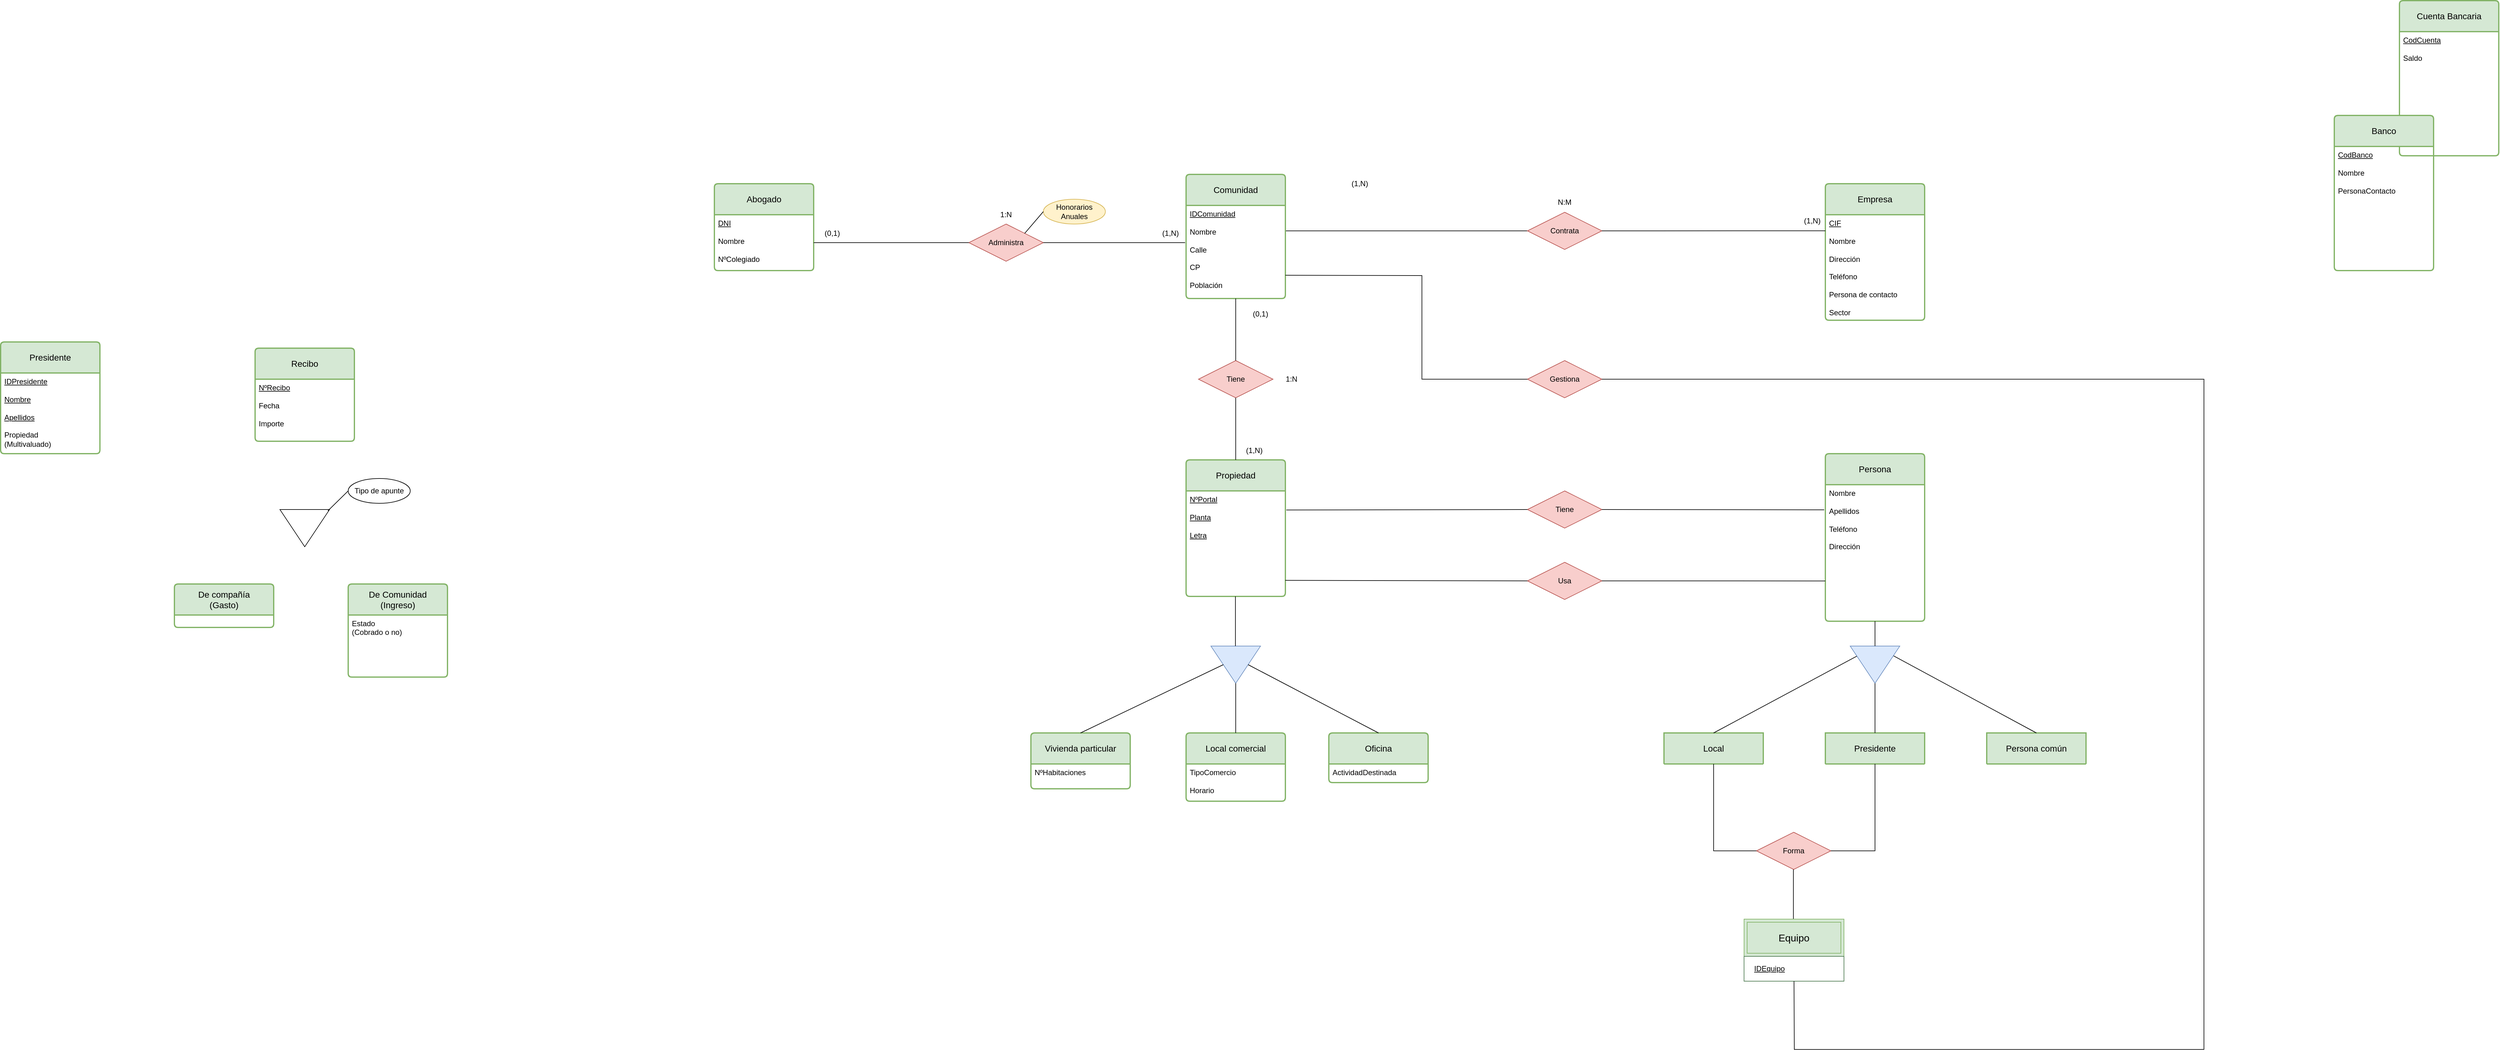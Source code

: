 <mxfile version="22.1.21" type="device">
  <diagram id="R2lEEEUBdFMjLlhIrx00" name="Page-1">
    <mxGraphModel dx="4090" dy="2400" grid="1" gridSize="10" guides="1" tooltips="1" connect="1" arrows="1" fold="1" page="1" pageScale="1" pageWidth="850" pageHeight="1100" math="0" shadow="0" extFonts="Permanent Marker^https://fonts.googleapis.com/css?family=Permanent+Marker">
      <root>
        <mxCell id="0" />
        <mxCell id="1" parent="0" />
        <mxCell id="xh92ISO5HCk_JloRSpn9-1" value="Abogado" style="swimlane;childLayout=stackLayout;horizontal=1;startSize=50;horizontalStack=0;rounded=1;fontSize=14;fontStyle=0;strokeWidth=2;resizeParent=0;resizeLast=1;shadow=0;dashed=0;align=center;arcSize=4;whiteSpace=wrap;html=1;fillColor=#d5e8d4;strokeColor=#82b366;" parent="1" vertex="1">
          <mxGeometry x="-360" y="115" width="160" height="140" as="geometry" />
        </mxCell>
        <mxCell id="xh92ISO5HCk_JloRSpn9-2" value="&lt;u&gt;DNI&lt;br&gt;&lt;/u&gt;&lt;br&gt;Nombre&lt;br&gt;&lt;br&gt;NºColegiado" style="align=left;strokeColor=none;fillColor=none;spacingLeft=4;fontSize=12;verticalAlign=top;resizable=0;rotatable=0;part=1;html=1;" parent="xh92ISO5HCk_JloRSpn9-1" vertex="1">
          <mxGeometry y="50" width="160" height="90" as="geometry" />
        </mxCell>
        <mxCell id="xh92ISO5HCk_JloRSpn9-3" value="Comunidad" style="swimlane;childLayout=stackLayout;horizontal=1;startSize=50;horizontalStack=0;rounded=1;fontSize=14;fontStyle=0;strokeWidth=2;resizeParent=0;resizeLast=1;shadow=0;dashed=0;align=center;arcSize=4;whiteSpace=wrap;html=1;fillColor=#d5e8d4;strokeColor=#82b366;" parent="1" vertex="1">
          <mxGeometry x="400" y="100" width="160" height="200" as="geometry" />
        </mxCell>
        <mxCell id="xh92ISO5HCk_JloRSpn9-4" value="&lt;u&gt;IDComunidad&lt;/u&gt;&lt;br&gt;&lt;br&gt;Nombre&lt;br&gt;&lt;br&gt;Calle&lt;br&gt;&lt;br&gt;CP&lt;br&gt;&lt;br&gt;Población&lt;br&gt;&lt;br&gt;" style="align=left;strokeColor=none;fillColor=none;spacingLeft=4;fontSize=12;verticalAlign=top;resizable=0;rotatable=0;part=1;html=1;" parent="xh92ISO5HCk_JloRSpn9-3" vertex="1">
          <mxGeometry y="50" width="160" height="150" as="geometry" />
        </mxCell>
        <mxCell id="xh92ISO5HCk_JloRSpn9-5" value="Empresa" style="swimlane;childLayout=stackLayout;horizontal=1;startSize=50;horizontalStack=0;rounded=1;fontSize=14;fontStyle=0;strokeWidth=2;resizeParent=0;resizeLast=1;shadow=0;dashed=0;align=center;arcSize=4;whiteSpace=wrap;html=1;fillColor=#d5e8d4;strokeColor=#82b366;" parent="1" vertex="1">
          <mxGeometry x="1430" y="115" width="160" height="220" as="geometry" />
        </mxCell>
        <mxCell id="xh92ISO5HCk_JloRSpn9-6" value="&lt;u&gt;CIF&lt;/u&gt;&lt;br&gt;&lt;br&gt;Nombre&lt;br&gt;&lt;br&gt;Dirección&lt;br&gt;&lt;br&gt;Teléfono&lt;br&gt;&lt;br&gt;Persona de contacto&lt;br&gt;&lt;br&gt;Sector" style="align=left;strokeColor=none;fillColor=none;spacingLeft=4;fontSize=12;verticalAlign=top;resizable=0;rotatable=0;part=1;html=1;" parent="xh92ISO5HCk_JloRSpn9-5" vertex="1">
          <mxGeometry y="50" width="160" height="170" as="geometry" />
        </mxCell>
        <mxCell id="xh92ISO5HCk_JloRSpn9-9" value="" style="triangle;whiteSpace=wrap;html=1;rotation=90;fillColor=#dae8fc;strokeColor=#6c8ebf;" parent="1" vertex="1">
          <mxGeometry x="450" y="850" width="60" height="80" as="geometry" />
        </mxCell>
        <mxCell id="xh92ISO5HCk_JloRSpn9-10" value="Vivienda particular" style="swimlane;childLayout=stackLayout;horizontal=1;startSize=50;horizontalStack=0;rounded=1;fontSize=14;fontStyle=0;strokeWidth=2;resizeParent=0;resizeLast=1;shadow=0;dashed=0;align=center;arcSize=4;whiteSpace=wrap;html=1;fillColor=#d5e8d4;strokeColor=#82b366;" parent="1" vertex="1">
          <mxGeometry x="150" y="1000" width="160" height="90" as="geometry" />
        </mxCell>
        <mxCell id="xh92ISO5HCk_JloRSpn9-11" value="NºHabitaciones" style="align=left;strokeColor=none;fillColor=none;spacingLeft=4;fontSize=12;verticalAlign=top;resizable=0;rotatable=0;part=1;html=1;" parent="xh92ISO5HCk_JloRSpn9-10" vertex="1">
          <mxGeometry y="50" width="160" height="40" as="geometry" />
        </mxCell>
        <mxCell id="xh92ISO5HCk_JloRSpn9-12" value="Local comercial" style="swimlane;childLayout=stackLayout;horizontal=1;startSize=50;horizontalStack=0;rounded=1;fontSize=14;fontStyle=0;strokeWidth=2;resizeParent=0;resizeLast=1;shadow=0;dashed=0;align=center;arcSize=4;whiteSpace=wrap;html=1;fillColor=#d5e8d4;strokeColor=#82b366;" parent="1" vertex="1">
          <mxGeometry x="400" y="1000" width="160" height="110" as="geometry" />
        </mxCell>
        <mxCell id="xh92ISO5HCk_JloRSpn9-13" value="TipoComercio&lt;br&gt;&lt;br&gt;Horario" style="align=left;strokeColor=none;fillColor=none;spacingLeft=4;fontSize=12;verticalAlign=top;resizable=0;rotatable=0;part=1;html=1;" parent="xh92ISO5HCk_JloRSpn9-12" vertex="1">
          <mxGeometry y="50" width="160" height="60" as="geometry" />
        </mxCell>
        <mxCell id="xh92ISO5HCk_JloRSpn9-14" value="Oficina" style="swimlane;childLayout=stackLayout;horizontal=1;startSize=50;horizontalStack=0;rounded=1;fontSize=14;fontStyle=0;strokeWidth=2;resizeParent=0;resizeLast=1;shadow=0;dashed=0;align=center;arcSize=4;whiteSpace=wrap;html=1;fillColor=#d5e8d4;strokeColor=#82b366;" parent="1" vertex="1">
          <mxGeometry x="630" y="1000" width="160" height="80" as="geometry" />
        </mxCell>
        <mxCell id="xh92ISO5HCk_JloRSpn9-15" value="ActividadDestinada" style="align=left;strokeColor=none;fillColor=none;spacingLeft=4;fontSize=12;verticalAlign=top;resizable=0;rotatable=0;part=1;html=1;" parent="xh92ISO5HCk_JloRSpn9-14" vertex="1">
          <mxGeometry y="50" width="160" height="30" as="geometry" />
        </mxCell>
        <mxCell id="xh92ISO5HCk_JloRSpn9-17" value="Persona común" style="swimlane;childLayout=stackLayout;horizontal=1;startSize=50;horizontalStack=0;rounded=1;fontSize=14;fontStyle=0;strokeWidth=2;resizeParent=0;resizeLast=1;shadow=0;dashed=0;align=center;arcSize=4;whiteSpace=wrap;html=1;fillColor=#d5e8d4;strokeColor=#82b366;" parent="1" vertex="1">
          <mxGeometry x="1690" y="1000" width="160" height="50" as="geometry" />
        </mxCell>
        <mxCell id="xh92ISO5HCk_JloRSpn9-21" value="Presidente" style="swimlane;childLayout=stackLayout;horizontal=1;startSize=50;horizontalStack=0;rounded=1;fontSize=14;fontStyle=0;strokeWidth=2;resizeParent=0;resizeLast=1;shadow=0;dashed=0;align=center;arcSize=4;whiteSpace=wrap;html=1;fillColor=#d5e8d4;strokeColor=#82b366;" parent="1" vertex="1">
          <mxGeometry x="-1510" y="370" width="160" height="180" as="geometry" />
        </mxCell>
        <mxCell id="xh92ISO5HCk_JloRSpn9-22" value="&lt;u&gt;IDPresidente&lt;br&gt;&lt;br&gt;Nombre&lt;/u&gt;&lt;br&gt;&lt;br&gt;&lt;u&gt;Apellidos&lt;/u&gt;&lt;br&gt;&lt;br&gt;Propiedad&lt;br&gt;(Multivaluado)" style="align=left;strokeColor=none;fillColor=none;spacingLeft=4;fontSize=12;verticalAlign=top;resizable=0;rotatable=0;part=1;html=1;" parent="xh92ISO5HCk_JloRSpn9-21" vertex="1">
          <mxGeometry y="50" width="160" height="130" as="geometry" />
        </mxCell>
        <mxCell id="xh92ISO5HCk_JloRSpn9-24" value="Cuenta Bancaria" style="swimlane;childLayout=stackLayout;horizontal=1;startSize=50;horizontalStack=0;rounded=1;fontSize=14;fontStyle=0;strokeWidth=2;resizeParent=0;resizeLast=1;shadow=0;dashed=0;align=center;arcSize=4;whiteSpace=wrap;html=1;fillColor=#d5e8d4;strokeColor=#82b366;" parent="1" vertex="1">
          <mxGeometry x="2355" y="-180" width="160" height="250" as="geometry" />
        </mxCell>
        <mxCell id="xh92ISO5HCk_JloRSpn9-25" value="&lt;u&gt;CodCuenta&lt;/u&gt;&lt;br&gt;&lt;br&gt;Saldo" style="align=left;strokeColor=none;fillColor=none;spacingLeft=4;fontSize=12;verticalAlign=top;resizable=0;rotatable=0;part=1;html=1;" parent="xh92ISO5HCk_JloRSpn9-24" vertex="1">
          <mxGeometry y="50" width="160" height="200" as="geometry" />
        </mxCell>
        <mxCell id="xh92ISO5HCk_JloRSpn9-26" value="Banco" style="swimlane;childLayout=stackLayout;horizontal=1;startSize=50;horizontalStack=0;rounded=1;fontSize=14;fontStyle=0;strokeWidth=2;resizeParent=0;resizeLast=1;shadow=0;dashed=0;align=center;arcSize=4;whiteSpace=wrap;html=1;fillColor=#d5e8d4;strokeColor=#82b366;" parent="1" vertex="1">
          <mxGeometry x="2250" y="5" width="160" height="250" as="geometry" />
        </mxCell>
        <mxCell id="xh92ISO5HCk_JloRSpn9-27" value="&lt;u&gt;CodBanco&lt;/u&gt;&lt;br&gt;&lt;br&gt;Nombre&lt;br&gt;&lt;br&gt;PersonaContacto" style="align=left;strokeColor=none;fillColor=none;spacingLeft=4;fontSize=12;verticalAlign=top;resizable=0;rotatable=0;part=1;html=1;" parent="xh92ISO5HCk_JloRSpn9-26" vertex="1">
          <mxGeometry y="50" width="160" height="200" as="geometry" />
        </mxCell>
        <mxCell id="xh92ISO5HCk_JloRSpn9-28" value="Recibo" style="swimlane;childLayout=stackLayout;horizontal=1;startSize=50;horizontalStack=0;rounded=1;fontSize=14;fontStyle=0;strokeWidth=2;resizeParent=0;resizeLast=1;shadow=0;dashed=0;align=center;arcSize=4;whiteSpace=wrap;html=1;fillColor=#d5e8d4;strokeColor=#82b366;" parent="1" vertex="1">
          <mxGeometry x="-1100" y="380" width="160" height="150" as="geometry" />
        </mxCell>
        <mxCell id="xh92ISO5HCk_JloRSpn9-29" value="&lt;u&gt;NºRecibo&lt;/u&gt;&lt;br&gt;&lt;br&gt;Fecha&lt;br&gt;&lt;br&gt;Importe" style="align=left;strokeColor=none;fillColor=none;spacingLeft=4;fontSize=12;verticalAlign=top;resizable=0;rotatable=0;part=1;html=1;" parent="xh92ISO5HCk_JloRSpn9-28" vertex="1">
          <mxGeometry y="50" width="160" height="100" as="geometry" />
        </mxCell>
        <mxCell id="xh92ISO5HCk_JloRSpn9-30" value="" style="triangle;whiteSpace=wrap;html=1;rotation=90;fillColor=#dae8fc;strokeColor=#6c8ebf;" parent="1" vertex="1">
          <mxGeometry x="1480" y="850" width="60" height="80" as="geometry" />
        </mxCell>
        <mxCell id="xh92ISO5HCk_JloRSpn9-31" value="Persona" style="swimlane;childLayout=stackLayout;horizontal=1;startSize=50;horizontalStack=0;rounded=1;fontSize=14;fontStyle=0;strokeWidth=2;resizeParent=0;resizeLast=1;shadow=0;dashed=0;align=center;arcSize=4;whiteSpace=wrap;html=1;fillColor=#d5e8d4;strokeColor=#82b366;" parent="1" vertex="1">
          <mxGeometry x="1430" y="550" width="160" height="270" as="geometry" />
        </mxCell>
        <mxCell id="xh92ISO5HCk_JloRSpn9-32" value="Nombre&lt;br&gt;&lt;br&gt;Apellidos&lt;br&gt;&lt;br&gt;Teléfono&lt;br&gt;&lt;br&gt;Dirección" style="align=left;strokeColor=none;fillColor=none;spacingLeft=4;fontSize=12;verticalAlign=top;resizable=0;rotatable=0;part=1;html=1;" parent="xh92ISO5HCk_JloRSpn9-31" vertex="1">
          <mxGeometry y="50" width="160" height="220" as="geometry" />
        </mxCell>
        <mxCell id="xh92ISO5HCk_JloRSpn9-33" value="" style="triangle;whiteSpace=wrap;html=1;rotation=90;" parent="1" vertex="1">
          <mxGeometry x="-1050" y="630" width="60" height="80" as="geometry" />
        </mxCell>
        <mxCell id="xh92ISO5HCk_JloRSpn9-34" value="De compañía&lt;br&gt;(Gasto)" style="swimlane;childLayout=stackLayout;horizontal=1;startSize=50;horizontalStack=0;rounded=1;fontSize=14;fontStyle=0;strokeWidth=2;resizeParent=0;resizeLast=1;shadow=0;dashed=0;align=center;arcSize=4;whiteSpace=wrap;html=1;fillColor=#d5e8d4;strokeColor=#82b366;" parent="1" vertex="1">
          <mxGeometry x="-1230" y="760" width="160" height="70" as="geometry" />
        </mxCell>
        <mxCell id="xh92ISO5HCk_JloRSpn9-36" value="De Comunidad&lt;br&gt;(Ingreso)" style="swimlane;childLayout=stackLayout;horizontal=1;startSize=50;horizontalStack=0;rounded=1;fontSize=14;fontStyle=0;strokeWidth=2;resizeParent=0;resizeLast=1;shadow=0;dashed=0;align=center;arcSize=4;whiteSpace=wrap;html=1;fillColor=#d5e8d4;strokeColor=#82b366;" parent="1" vertex="1">
          <mxGeometry x="-950" y="760" width="160" height="150" as="geometry" />
        </mxCell>
        <mxCell id="xh92ISO5HCk_JloRSpn9-37" value="Estado&lt;br&gt;(Cobrado o no)" style="align=left;strokeColor=none;fillColor=none;spacingLeft=4;fontSize=12;verticalAlign=top;resizable=0;rotatable=0;part=1;html=1;" parent="xh92ISO5HCk_JloRSpn9-36" vertex="1">
          <mxGeometry y="50" width="160" height="100" as="geometry" />
        </mxCell>
        <mxCell id="xh92ISO5HCk_JloRSpn9-38" value="Tipo de apunte" style="ellipse;whiteSpace=wrap;html=1;align=center;" parent="1" vertex="1">
          <mxGeometry x="-950" y="590" width="100" height="40" as="geometry" />
        </mxCell>
        <mxCell id="xh92ISO5HCk_JloRSpn9-39" value="" style="endArrow=none;html=1;rounded=0;exitX=0.033;exitY=0.033;exitDx=0;exitDy=0;exitPerimeter=0;entryX=0;entryY=0.5;entryDx=0;entryDy=0;" parent="1" source="xh92ISO5HCk_JloRSpn9-33" target="xh92ISO5HCk_JloRSpn9-38" edge="1">
          <mxGeometry width="50" height="50" relative="1" as="geometry">
            <mxPoint x="-890" y="610" as="sourcePoint" />
            <mxPoint x="-840" y="560" as="targetPoint" />
          </mxGeometry>
        </mxCell>
        <mxCell id="K6A35efheIVHUd_6PUlh-1" value="Administra" style="shape=rhombus;perimeter=rhombusPerimeter;whiteSpace=wrap;html=1;align=center;fillColor=#f8cecc;strokeColor=#b85450;" parent="1" vertex="1">
          <mxGeometry x="50" y="180" width="120" height="60" as="geometry" />
        </mxCell>
        <mxCell id="K6A35efheIVHUd_6PUlh-2" value="" style="endArrow=none;html=1;rounded=0;entryX=1;entryY=0.5;entryDx=0;entryDy=0;exitX=0;exitY=0.5;exitDx=0;exitDy=0;" parent="1" source="K6A35efheIVHUd_6PUlh-1" target="xh92ISO5HCk_JloRSpn9-2" edge="1">
          <mxGeometry width="50" height="50" relative="1" as="geometry">
            <mxPoint x="-60" y="490" as="sourcePoint" />
            <mxPoint x="-10" y="440" as="targetPoint" />
          </mxGeometry>
        </mxCell>
        <mxCell id="K6A35efheIVHUd_6PUlh-3" value="" style="endArrow=none;html=1;rounded=0;entryX=1;entryY=0.5;entryDx=0;entryDy=0;exitX=-0.01;exitY=0.4;exitDx=0;exitDy=0;exitPerimeter=0;" parent="1" source="xh92ISO5HCk_JloRSpn9-4" target="K6A35efheIVHUd_6PUlh-1" edge="1">
          <mxGeometry width="50" height="50" relative="1" as="geometry">
            <mxPoint x="220" y="260" as="sourcePoint" />
            <mxPoint x="160" y="224.5" as="targetPoint" />
          </mxGeometry>
        </mxCell>
        <mxCell id="K6A35efheIVHUd_6PUlh-4" value="Honorarios Anuales" style="ellipse;whiteSpace=wrap;html=1;align=center;fillColor=#fff2cc;strokeColor=#d6b656;" parent="1" vertex="1">
          <mxGeometry x="170" y="140" width="100" height="40" as="geometry" />
        </mxCell>
        <mxCell id="K6A35efheIVHUd_6PUlh-5" value="" style="endArrow=none;html=1;rounded=0;entryX=1;entryY=0;entryDx=0;entryDy=0;exitX=0;exitY=0.5;exitDx=0;exitDy=0;" parent="1" source="K6A35efheIVHUd_6PUlh-4" target="K6A35efheIVHUd_6PUlh-1" edge="1">
          <mxGeometry width="50" height="50" relative="1" as="geometry">
            <mxPoint x="-30" y="390" as="sourcePoint" />
            <mxPoint x="20" y="340" as="targetPoint" />
          </mxGeometry>
        </mxCell>
        <mxCell id="K6A35efheIVHUd_6PUlh-6" value="" style="endArrow=none;html=1;rounded=0;exitX=0;exitY=0.5;exitDx=0;exitDy=0;" parent="1" source="K6A35efheIVHUd_6PUlh-7" edge="1">
          <mxGeometry width="50" height="50" relative="1" as="geometry">
            <mxPoint x="810" y="224.5" as="sourcePoint" />
            <mxPoint x="561" y="191" as="targetPoint" />
          </mxGeometry>
        </mxCell>
        <mxCell id="K6A35efheIVHUd_6PUlh-7" value="Contrata" style="shape=rhombus;perimeter=rhombusPerimeter;whiteSpace=wrap;html=1;align=center;fillColor=#f8cecc;strokeColor=#b85450;" parent="1" vertex="1">
          <mxGeometry x="950" y="161" width="120" height="60" as="geometry" />
        </mxCell>
        <mxCell id="K6A35efheIVHUd_6PUlh-8" value="" style="endArrow=none;html=1;rounded=0;entryX=1;entryY=0.5;entryDx=0;entryDy=0;exitX=0;exitY=0.152;exitDx=0;exitDy=0;exitPerimeter=0;" parent="1" source="xh92ISO5HCk_JloRSpn9-6" target="K6A35efheIVHUd_6PUlh-7" edge="1">
          <mxGeometry width="50" height="50" relative="1" as="geometry">
            <mxPoint x="1430" y="225" as="sourcePoint" />
            <mxPoint x="930" y="229" as="targetPoint" />
          </mxGeometry>
        </mxCell>
        <mxCell id="K6A35efheIVHUd_6PUlh-10" value="" style="endArrow=none;html=1;rounded=0;entryX=1;entryY=0.5;entryDx=0;entryDy=0;exitX=0.5;exitY=0;exitDx=0;exitDy=0;" parent="1" source="xh92ISO5HCk_JloRSpn9-12" target="xh92ISO5HCk_JloRSpn9-9" edge="1">
          <mxGeometry width="50" height="50" relative="1" as="geometry">
            <mxPoint x="730" y="1030" as="sourcePoint" />
            <mxPoint x="780" y="980" as="targetPoint" />
          </mxGeometry>
        </mxCell>
        <mxCell id="K6A35efheIVHUd_6PUlh-11" value="" style="endArrow=none;html=1;rounded=0;entryX=0.5;entryY=0;entryDx=0;entryDy=0;exitX=0.5;exitY=0;exitDx=0;exitDy=0;" parent="1" source="xh92ISO5HCk_JloRSpn9-14" target="xh92ISO5HCk_JloRSpn9-9" edge="1">
          <mxGeometry width="50" height="50" relative="1" as="geometry">
            <mxPoint x="730" y="1030" as="sourcePoint" />
            <mxPoint x="780" y="980" as="targetPoint" />
          </mxGeometry>
        </mxCell>
        <mxCell id="K6A35efheIVHUd_6PUlh-12" value="" style="endArrow=none;html=1;rounded=0;entryX=0.5;entryY=1;entryDx=0;entryDy=0;exitX=0.5;exitY=0;exitDx=0;exitDy=0;" parent="1" source="xh92ISO5HCk_JloRSpn9-10" target="xh92ISO5HCk_JloRSpn9-9" edge="1">
          <mxGeometry width="50" height="50" relative="1" as="geometry">
            <mxPoint x="730" y="1030" as="sourcePoint" />
            <mxPoint x="780" y="980" as="targetPoint" />
          </mxGeometry>
        </mxCell>
        <mxCell id="K6A35efheIVHUd_6PUlh-13" value="" style="endArrow=none;html=1;rounded=0;entryX=0.5;entryY=1;entryDx=0;entryDy=0;exitX=0;exitY=0.5;exitDx=0;exitDy=0;" parent="1" source="xh92ISO5HCk_JloRSpn9-30" target="xh92ISO5HCk_JloRSpn9-32" edge="1">
          <mxGeometry width="50" height="50" relative="1" as="geometry">
            <mxPoint x="1514.23" y="930" as="sourcePoint" />
            <mxPoint x="1514.23" y="840" as="targetPoint" />
          </mxGeometry>
        </mxCell>
        <mxCell id="K6A35efheIVHUd_6PUlh-20" value="Tiene" style="shape=rhombus;perimeter=rhombusPerimeter;whiteSpace=wrap;html=1;align=center;fillColor=#f8cecc;strokeColor=#b85450;" parent="1" vertex="1">
          <mxGeometry x="950" y="610" width="120" height="60" as="geometry" />
        </mxCell>
        <mxCell id="K6A35efheIVHUd_6PUlh-21" value="Usa" style="shape=rhombus;perimeter=rhombusPerimeter;whiteSpace=wrap;html=1;align=center;fillColor=#f8cecc;strokeColor=#b85450;" parent="1" vertex="1">
          <mxGeometry x="950" y="725" width="120" height="60" as="geometry" />
        </mxCell>
        <mxCell id="8YPmlU6h08-u4TBoxK_e-1" value="1:N" style="text;html=1;strokeColor=none;fillColor=none;align=center;verticalAlign=middle;whiteSpace=wrap;rounded=0;" parent="1" vertex="1">
          <mxGeometry x="80" y="150" width="60" height="30" as="geometry" />
        </mxCell>
        <mxCell id="8YPmlU6h08-u4TBoxK_e-2" value="(0,1)" style="text;html=1;strokeColor=none;fillColor=none;align=center;verticalAlign=middle;whiteSpace=wrap;rounded=0;" parent="1" vertex="1">
          <mxGeometry x="-200" y="180" width="60" height="30" as="geometry" />
        </mxCell>
        <mxCell id="8YPmlU6h08-u4TBoxK_e-4" value="(1,N)" style="text;html=1;strokeColor=none;fillColor=none;align=center;verticalAlign=middle;whiteSpace=wrap;rounded=0;" parent="1" vertex="1">
          <mxGeometry x="345" y="180" width="60" height="30" as="geometry" />
        </mxCell>
        <mxCell id="8YPmlU6h08-u4TBoxK_e-5" value="N:M" style="text;html=1;strokeColor=none;fillColor=none;align=center;verticalAlign=middle;whiteSpace=wrap;rounded=0;" parent="1" vertex="1">
          <mxGeometry x="980" y="130" width="60" height="30" as="geometry" />
        </mxCell>
        <mxCell id="8YPmlU6h08-u4TBoxK_e-6" value="(1,N)" style="text;html=1;strokeColor=none;fillColor=none;align=center;verticalAlign=middle;whiteSpace=wrap;rounded=0;" parent="1" vertex="1">
          <mxGeometry x="650" y="100" width="60" height="30" as="geometry" />
        </mxCell>
        <mxCell id="8YPmlU6h08-u4TBoxK_e-7" value="(1,N)" style="text;html=1;strokeColor=none;fillColor=none;align=center;verticalAlign=middle;whiteSpace=wrap;rounded=0;" parent="1" vertex="1">
          <mxGeometry x="1379" y="160" width="60" height="30" as="geometry" />
        </mxCell>
        <mxCell id="8YPmlU6h08-u4TBoxK_e-8" value="Tiene" style="shape=rhombus;perimeter=rhombusPerimeter;whiteSpace=wrap;html=1;align=center;fillColor=#f8cecc;strokeColor=#b85450;" parent="1" vertex="1">
          <mxGeometry x="420" y="400" width="120" height="60" as="geometry" />
        </mxCell>
        <mxCell id="8YPmlU6h08-u4TBoxK_e-9" value="Propiedad" style="swimlane;childLayout=stackLayout;horizontal=1;startSize=50;horizontalStack=0;rounded=1;fontSize=14;fontStyle=0;strokeWidth=2;resizeParent=0;resizeLast=1;shadow=0;dashed=0;align=center;arcSize=4;whiteSpace=wrap;html=1;fillColor=#d5e8d4;strokeColor=#82b366;" parent="1" vertex="1">
          <mxGeometry x="400" y="560" width="160" height="220" as="geometry" />
        </mxCell>
        <mxCell id="8YPmlU6h08-u4TBoxK_e-10" value="&lt;u&gt;NºPortal&lt;br style=&quot;border-color: var(--border-color);&quot;&gt;&lt;br style=&quot;border-color: var(--border-color);&quot;&gt;Planta&lt;br style=&quot;border-color: var(--border-color);&quot;&gt;&lt;br style=&quot;border-color: var(--border-color);&quot;&gt;Letra&lt;/u&gt;" style="align=left;strokeColor=none;fillColor=none;spacingLeft=4;fontSize=12;verticalAlign=top;resizable=0;rotatable=0;part=1;html=1;" parent="8YPmlU6h08-u4TBoxK_e-9" vertex="1">
          <mxGeometry y="50" width="160" height="170" as="geometry" />
        </mxCell>
        <mxCell id="8YPmlU6h08-u4TBoxK_e-13" value="" style="endArrow=none;html=1;rounded=0;exitX=0.5;exitY=0;exitDx=0;exitDy=0;entryX=0.5;entryY=1;entryDx=0;entryDy=0;" parent="1" source="8YPmlU6h08-u4TBoxK_e-9" target="8YPmlU6h08-u4TBoxK_e-8" edge="1">
          <mxGeometry width="50" height="50" relative="1" as="geometry">
            <mxPoint x="620" y="520" as="sourcePoint" />
            <mxPoint x="670" y="470" as="targetPoint" />
          </mxGeometry>
        </mxCell>
        <mxCell id="8YPmlU6h08-u4TBoxK_e-14" value="" style="endArrow=none;html=1;rounded=0;entryX=0.5;entryY=1;entryDx=0;entryDy=0;exitX=0.5;exitY=0;exitDx=0;exitDy=0;" parent="1" source="8YPmlU6h08-u4TBoxK_e-8" target="xh92ISO5HCk_JloRSpn9-4" edge="1">
          <mxGeometry width="50" height="50" relative="1" as="geometry">
            <mxPoint x="620" y="520" as="sourcePoint" />
            <mxPoint x="670" y="470" as="targetPoint" />
          </mxGeometry>
        </mxCell>
        <mxCell id="8YPmlU6h08-u4TBoxK_e-15" value="" style="endArrow=none;html=1;rounded=0;entryX=0.5;entryY=1;entryDx=0;entryDy=0;exitX=0.5;exitY=0;exitDx=0;exitDy=0;" parent="1" edge="1">
          <mxGeometry width="50" height="50" relative="1" as="geometry">
            <mxPoint x="479.5" y="860" as="sourcePoint" />
            <mxPoint x="479.5" y="780" as="targetPoint" />
          </mxGeometry>
        </mxCell>
        <mxCell id="8YPmlU6h08-u4TBoxK_e-16" value="1:N" style="text;html=1;strokeColor=none;fillColor=none;align=center;verticalAlign=middle;whiteSpace=wrap;rounded=0;" parent="1" vertex="1">
          <mxGeometry x="540" y="415" width="60" height="30" as="geometry" />
        </mxCell>
        <mxCell id="8YPmlU6h08-u4TBoxK_e-17" value="(0,1)" style="text;html=1;strokeColor=none;fillColor=none;align=center;verticalAlign=middle;whiteSpace=wrap;rounded=0;" parent="1" vertex="1">
          <mxGeometry x="490" y="310" width="60" height="30" as="geometry" />
        </mxCell>
        <mxCell id="8YPmlU6h08-u4TBoxK_e-18" value="(1,N)" style="text;html=1;strokeColor=none;fillColor=none;align=center;verticalAlign=middle;whiteSpace=wrap;rounded=0;" parent="1" vertex="1">
          <mxGeometry x="480" y="530" width="60" height="30" as="geometry" />
        </mxCell>
        <mxCell id="8YPmlU6h08-u4TBoxK_e-22" value="" style="endArrow=none;html=1;rounded=0;entryX=0;entryY=0.5;entryDx=0;entryDy=0;exitX=0.999;exitY=0.848;exitDx=0;exitDy=0;exitPerimeter=0;" parent="1" source="8YPmlU6h08-u4TBoxK_e-10" target="K6A35efheIVHUd_6PUlh-21" edge="1">
          <mxGeometry width="50" height="50" relative="1" as="geometry">
            <mxPoint x="1150" y="960" as="sourcePoint" />
            <mxPoint x="1200" y="910" as="targetPoint" />
          </mxGeometry>
        </mxCell>
        <mxCell id="8YPmlU6h08-u4TBoxK_e-23" value="" style="endArrow=none;html=1;rounded=0;exitX=0;exitY=0.5;exitDx=0;exitDy=0;entryX=1.01;entryY=0.181;entryDx=0;entryDy=0;entryPerimeter=0;" parent="1" source="K6A35efheIVHUd_6PUlh-20" target="8YPmlU6h08-u4TBoxK_e-10" edge="1">
          <mxGeometry width="50" height="50" relative="1" as="geometry">
            <mxPoint x="1200" y="770" as="sourcePoint" />
            <mxPoint x="640" y="620" as="targetPoint" />
          </mxGeometry>
        </mxCell>
        <mxCell id="8YPmlU6h08-u4TBoxK_e-24" value="Presidente" style="swimlane;childLayout=stackLayout;horizontal=1;startSize=50;horizontalStack=0;rounded=1;fontSize=14;fontStyle=0;strokeWidth=2;resizeParent=0;resizeLast=1;shadow=0;dashed=0;align=center;arcSize=4;whiteSpace=wrap;html=1;fillColor=#d5e8d4;strokeColor=#82b366;" parent="1" vertex="1">
          <mxGeometry x="1430" y="1000" width="160" height="50" as="geometry" />
        </mxCell>
        <mxCell id="8YPmlU6h08-u4TBoxK_e-26" value="Local" style="swimlane;childLayout=stackLayout;horizontal=1;startSize=50;horizontalStack=0;rounded=1;fontSize=14;fontStyle=0;strokeWidth=2;resizeParent=0;resizeLast=1;shadow=0;dashed=0;align=center;arcSize=4;whiteSpace=wrap;html=1;fillColor=#d5e8d4;strokeColor=#82b366;" parent="1" vertex="1">
          <mxGeometry x="1170" y="1000" width="160" height="50" as="geometry" />
        </mxCell>
        <mxCell id="8YPmlU6h08-u4TBoxK_e-28" value="" style="endArrow=none;html=1;rounded=0;entryX=1;entryY=0.5;entryDx=0;entryDy=0;exitX=0.5;exitY=0;exitDx=0;exitDy=0;" parent="1" source="8YPmlU6h08-u4TBoxK_e-24" target="xh92ISO5HCk_JloRSpn9-30" edge="1">
          <mxGeometry width="50" height="50" relative="1" as="geometry">
            <mxPoint x="1408" y="978" as="sourcePoint" />
            <mxPoint x="1340" y="880" as="targetPoint" />
          </mxGeometry>
        </mxCell>
        <mxCell id="8YPmlU6h08-u4TBoxK_e-29" value="" style="endArrow=none;html=1;rounded=0;entryX=0.272;entryY=0.867;entryDx=0;entryDy=0;exitX=0.5;exitY=0;exitDx=0;exitDy=0;entryPerimeter=0;" parent="1" source="8YPmlU6h08-u4TBoxK_e-26" target="xh92ISO5HCk_JloRSpn9-30" edge="1">
          <mxGeometry width="50" height="50" relative="1" as="geometry">
            <mxPoint x="1391" y="973" as="sourcePoint" />
            <mxPoint x="1110" y="850" as="targetPoint" />
          </mxGeometry>
        </mxCell>
        <mxCell id="8YPmlU6h08-u4TBoxK_e-31" value="" style="endArrow=none;html=1;rounded=0;entryX=0.264;entryY=0.125;entryDx=0;entryDy=0;exitX=0.5;exitY=0;exitDx=0;exitDy=0;entryPerimeter=0;" parent="1" source="xh92ISO5HCk_JloRSpn9-17" target="xh92ISO5HCk_JloRSpn9-30" edge="1">
          <mxGeometry width="50" height="50" relative="1" as="geometry">
            <mxPoint x="1285" y="1010" as="sourcePoint" />
            <mxPoint x="1491" y="886" as="targetPoint" />
          </mxGeometry>
        </mxCell>
        <mxCell id="8YPmlU6h08-u4TBoxK_e-32" value="" style="endArrow=none;html=1;rounded=0;entryX=1;entryY=0.5;entryDx=0;entryDy=0;exitX=-0.012;exitY=0.184;exitDx=0;exitDy=0;exitPerimeter=0;" parent="1" source="xh92ISO5HCk_JloRSpn9-32" target="K6A35efheIVHUd_6PUlh-20" edge="1">
          <mxGeometry width="50" height="50" relative="1" as="geometry">
            <mxPoint x="1360" y="630" as="sourcePoint" />
            <mxPoint x="1120" y="630" as="targetPoint" />
          </mxGeometry>
        </mxCell>
        <mxCell id="8YPmlU6h08-u4TBoxK_e-33" value="" style="endArrow=none;html=1;rounded=0;entryX=1;entryY=0.5;entryDx=0;entryDy=0;exitX=-0.001;exitY=0.705;exitDx=0;exitDy=0;exitPerimeter=0;" parent="1" source="xh92ISO5HCk_JloRSpn9-32" target="K6A35efheIVHUd_6PUlh-21" edge="1">
          <mxGeometry width="50" height="50" relative="1" as="geometry">
            <mxPoint x="1390" y="740" as="sourcePoint" />
            <mxPoint x="1080" y="737.29" as="targetPoint" />
          </mxGeometry>
        </mxCell>
        <mxCell id="8YPmlU6h08-u4TBoxK_e-35" value="Forma" style="shape=rhombus;perimeter=rhombusPerimeter;whiteSpace=wrap;html=1;align=center;fillColor=#f8cecc;strokeColor=#b85450;" parent="1" vertex="1">
          <mxGeometry x="1319" y="1160" width="120" height="60" as="geometry" />
        </mxCell>
        <mxCell id="8YPmlU6h08-u4TBoxK_e-36" value="" style="endArrow=none;html=1;rounded=0;entryX=0.5;entryY=1;entryDx=0;entryDy=0;exitX=0;exitY=0.5;exitDx=0;exitDy=0;" parent="1" source="8YPmlU6h08-u4TBoxK_e-35" target="8YPmlU6h08-u4TBoxK_e-26" edge="1">
          <mxGeometry width="50" height="50" relative="1" as="geometry">
            <mxPoint x="1360" y="1020" as="sourcePoint" />
            <mxPoint x="1410" y="970" as="targetPoint" />
            <Array as="points">
              <mxPoint x="1250" y="1190" />
            </Array>
          </mxGeometry>
        </mxCell>
        <mxCell id="8YPmlU6h08-u4TBoxK_e-37" value="" style="endArrow=none;html=1;rounded=0;entryX=0.5;entryY=1;entryDx=0;entryDy=0;exitX=1;exitY=0.5;exitDx=0;exitDy=0;" parent="1" source="8YPmlU6h08-u4TBoxK_e-35" target="8YPmlU6h08-u4TBoxK_e-24" edge="1">
          <mxGeometry width="50" height="50" relative="1" as="geometry">
            <mxPoint x="1360" y="1020" as="sourcePoint" />
            <mxPoint x="1410" y="970" as="targetPoint" />
            <Array as="points">
              <mxPoint x="1510" y="1190" />
            </Array>
          </mxGeometry>
        </mxCell>
        <mxCell id="8YPmlU6h08-u4TBoxK_e-39" value="" style="endArrow=none;html=1;rounded=0;entryX=1;entryY=0.5;entryDx=0;entryDy=0;exitX=0.5;exitY=0;exitDx=0;exitDy=0;" parent="1" edge="1">
          <mxGeometry width="50" height="50" relative="1" as="geometry">
            <mxPoint x="1378.5" y="1300" as="sourcePoint" />
            <mxPoint x="1378.5" y="1220" as="targetPoint" />
          </mxGeometry>
        </mxCell>
        <mxCell id="8YPmlU6h08-u4TBoxK_e-41" value="&lt;font style=&quot;font-size: 16px;&quot;&gt;Equipo&lt;/font&gt;" style="shape=ext;margin=3;double=1;whiteSpace=wrap;html=1;align=center;fillColor=#d5e8d4;strokeColor=#82b366;" parent="1" vertex="1">
          <mxGeometry x="1299" y="1300" width="161" height="60" as="geometry" />
        </mxCell>
        <mxCell id="8YPmlU6h08-u4TBoxK_e-42" value="" style="rounded=0;whiteSpace=wrap;html=1;strokeColor=#4a784d;" parent="1" vertex="1">
          <mxGeometry x="1299" y="1360" width="161" height="40" as="geometry" />
        </mxCell>
        <mxCell id="8YPmlU6h08-u4TBoxK_e-43" value="&lt;u&gt;IDEquipo&lt;/u&gt;" style="text;html=1;strokeColor=none;fillColor=none;align=center;verticalAlign=middle;whiteSpace=wrap;rounded=0;" parent="1" vertex="1">
          <mxGeometry x="1310" y="1365" width="60" height="30" as="geometry" />
        </mxCell>
        <mxCell id="8YPmlU6h08-u4TBoxK_e-44" value="Gestiona" style="shape=rhombus;perimeter=rhombusPerimeter;whiteSpace=wrap;html=1;align=center;fillColor=#f8cecc;strokeColor=#b85450;" parent="1" vertex="1">
          <mxGeometry x="950" y="400" width="120" height="60" as="geometry" />
        </mxCell>
        <mxCell id="8YPmlU6h08-u4TBoxK_e-45" value="" style="endArrow=none;html=1;rounded=0;exitX=0.5;exitY=1;exitDx=0;exitDy=0;entryX=1;entryY=0.5;entryDx=0;entryDy=0;" parent="1" source="8YPmlU6h08-u4TBoxK_e-42" target="8YPmlU6h08-u4TBoxK_e-44" edge="1">
          <mxGeometry width="50" height="50" relative="1" as="geometry">
            <mxPoint x="1280" y="1140" as="sourcePoint" />
            <mxPoint x="1330" y="1090" as="targetPoint" />
            <Array as="points">
              <mxPoint x="1380" y="1510" />
              <mxPoint x="2040" y="1510" />
              <mxPoint x="2040" y="430" />
            </Array>
          </mxGeometry>
        </mxCell>
        <mxCell id="8YPmlU6h08-u4TBoxK_e-46" value="" style="endArrow=none;html=1;rounded=0;entryX=0;entryY=0.5;entryDx=0;entryDy=0;exitX=1;exitY=0.75;exitDx=0;exitDy=0;" parent="1" source="xh92ISO5HCk_JloRSpn9-4" target="8YPmlU6h08-u4TBoxK_e-44" edge="1">
          <mxGeometry width="50" height="50" relative="1" as="geometry">
            <mxPoint x="1140" y="560" as="sourcePoint" />
            <mxPoint x="1190" y="510" as="targetPoint" />
            <Array as="points">
              <mxPoint x="780" y="263" />
              <mxPoint x="780" y="430" />
            </Array>
          </mxGeometry>
        </mxCell>
      </root>
    </mxGraphModel>
  </diagram>
</mxfile>
